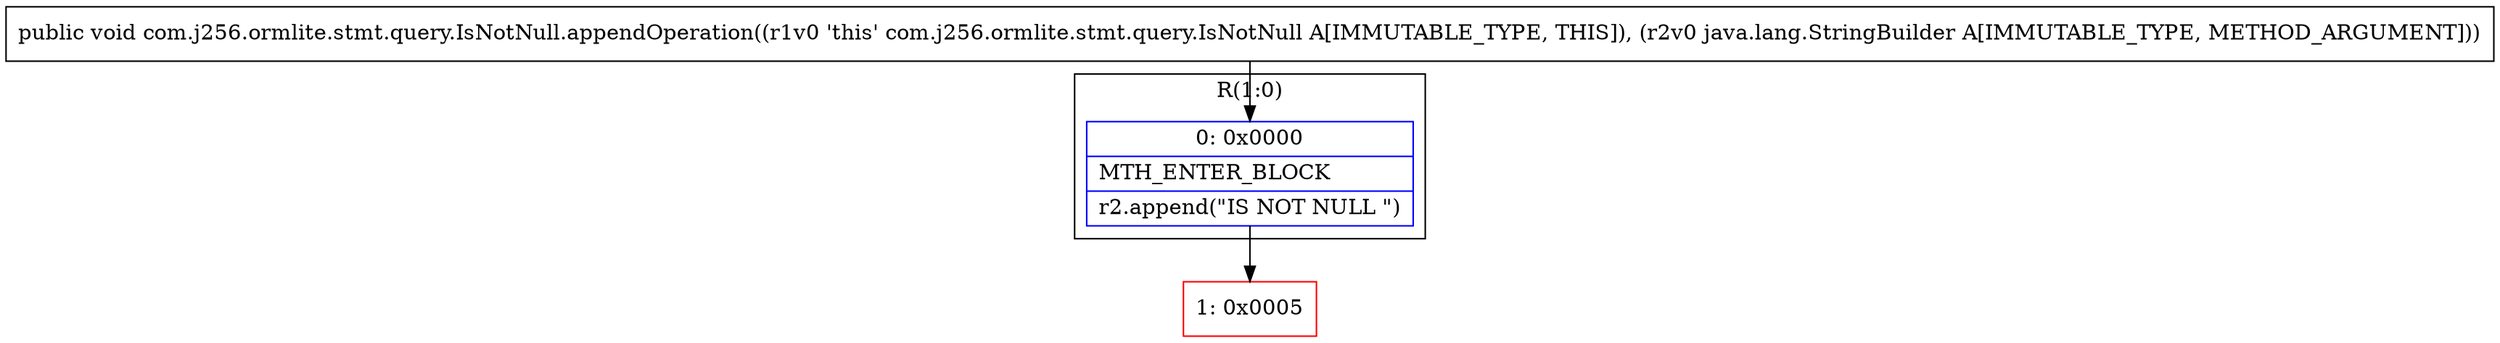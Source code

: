 digraph "CFG forcom.j256.ormlite.stmt.query.IsNotNull.appendOperation(Ljava\/lang\/StringBuilder;)V" {
subgraph cluster_Region_1594678654 {
label = "R(1:0)";
node [shape=record,color=blue];
Node_0 [shape=record,label="{0\:\ 0x0000|MTH_ENTER_BLOCK\l|r2.append(\"IS NOT NULL \")\l}"];
}
Node_1 [shape=record,color=red,label="{1\:\ 0x0005}"];
MethodNode[shape=record,label="{public void com.j256.ormlite.stmt.query.IsNotNull.appendOperation((r1v0 'this' com.j256.ormlite.stmt.query.IsNotNull A[IMMUTABLE_TYPE, THIS]), (r2v0 java.lang.StringBuilder A[IMMUTABLE_TYPE, METHOD_ARGUMENT])) }"];
MethodNode -> Node_0;
Node_0 -> Node_1;
}

